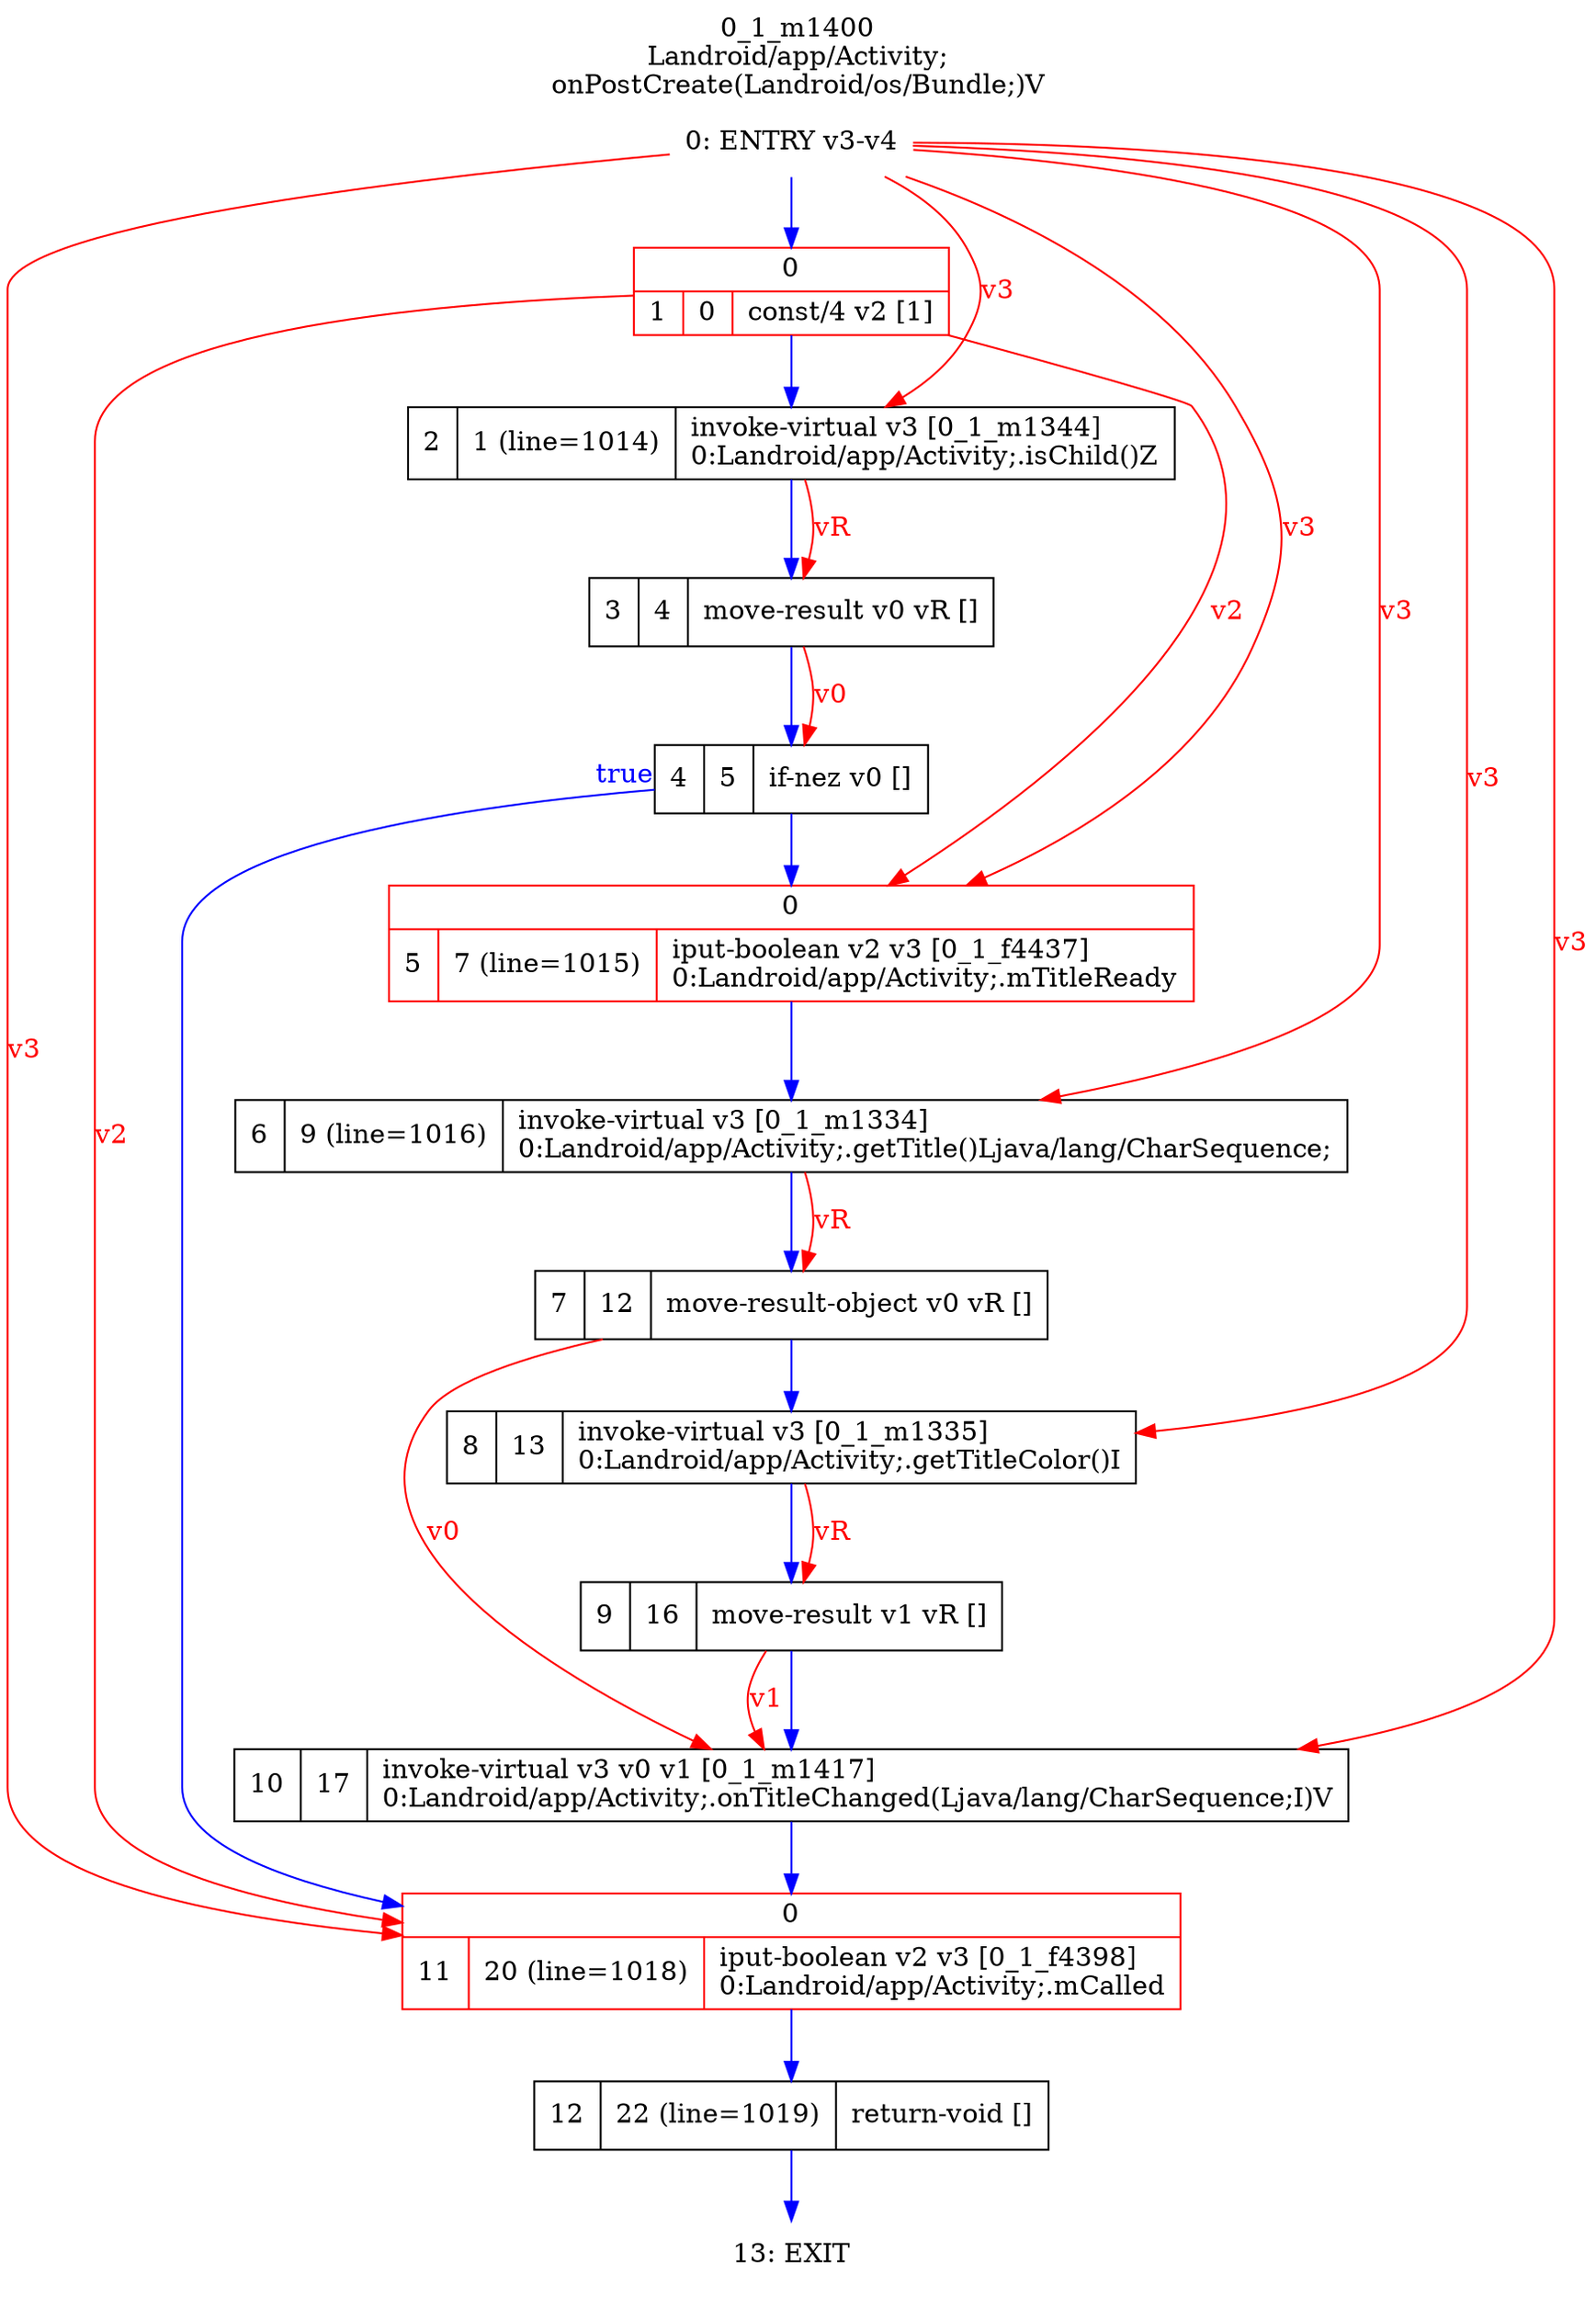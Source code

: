 digraph G {
rankdir=UD;
labelloc=t;
label="0_1_m1400\nLandroid/app/Activity;
onPostCreate(Landroid/os/Bundle;)V";
0[label="0: ENTRY v3-v4",shape=plaintext];
1[label="{0|{1|0|const/4 v2 [1]\l}}",shape=record, color=red];
2[label="2|1 (line=1014)|invoke-virtual v3 [0_1_m1344]\l0:Landroid/app/Activity;.isChild()Z\l",shape=record,URL="0_1_m1344.dot"];
3[label="3|4|move-result v0 vR []\l",shape=record];
4[label="4|5|if-nez v0 []\l",shape=record];
5[label="{0|{5|7 (line=1015)|iput-boolean v2 v3 [0_1_f4437]\l0:Landroid/app/Activity;.mTitleReady\l}}",shape=record, color=red];
6[label="6|9 (line=1016)|invoke-virtual v3 [0_1_m1334]\l0:Landroid/app/Activity;.getTitle()Ljava/lang/CharSequence;\l",shape=record,URL="0_1_m1334.dot"];
7[label="7|12|move-result-object v0 vR []\l",shape=record];
8[label="8|13|invoke-virtual v3 [0_1_m1335]\l0:Landroid/app/Activity;.getTitleColor()I\l",shape=record,URL="0_1_m1335.dot"];
9[label="9|16|move-result v1 vR []\l",shape=record];
10[label="10|17|invoke-virtual v3 v0 v1 [0_1_m1417]\l0:Landroid/app/Activity;.onTitleChanged(Ljava/lang/CharSequence;I)V\l",shape=record,URL="0_1_m1417.dot"];
11[label="{0|{11|20 (line=1018)|iput-boolean v2 v3 [0_1_f4398]\l0:Landroid/app/Activity;.mCalled\l}}",shape=record, color=red];
12[label="12|22 (line=1019)|return-void []\l",shape=record];
13[label="13: EXIT",shape=plaintext];
0->1 [color=blue, fontcolor=blue,weight=100, taillabel=""];
1->2 [color=blue, fontcolor=blue,weight=100, taillabel=""];
2->3 [color=blue, fontcolor=blue,weight=100, taillabel=""];
3->4 [color=blue, fontcolor=blue,weight=100, taillabel=""];
4->11 [color=blue, fontcolor=blue,weight=10, taillabel="true"];
4->5 [color=blue, fontcolor=blue,weight=100, taillabel=""];
5->6 [color=blue, fontcolor=blue,weight=100, taillabel=""];
6->7 [color=blue, fontcolor=blue,weight=100, taillabel=""];
7->8 [color=blue, fontcolor=blue,weight=100, taillabel=""];
8->9 [color=blue, fontcolor=blue,weight=100, taillabel=""];
9->10 [color=blue, fontcolor=blue,weight=100, taillabel=""];
10->11 [color=blue, fontcolor=blue,weight=100, taillabel=""];
11->12 [color=blue, fontcolor=blue,weight=100, taillabel=""];
12->13 [color=blue, fontcolor=blue,weight=100, taillabel=""];
0->2 [color=red, fontcolor=red, label="v3"];
2->3 [color=red, fontcolor=red, label="vR"];
3->4 [color=red, fontcolor=red, label="v0"];
0->5 [color=red, fontcolor=red, label="v3"];
1->5 [color=red, fontcolor=red, label="v2"];
0->6 [color=red, fontcolor=red, label="v3"];
6->7 [color=red, fontcolor=red, label="vR"];
0->8 [color=red, fontcolor=red, label="v3"];
8->9 [color=red, fontcolor=red, label="vR"];
0->10 [color=red, fontcolor=red, label="v3"];
7->10 [color=red, fontcolor=red, label="v0"];
9->10 [color=red, fontcolor=red, label="v1"];
0->11 [color=red, fontcolor=red, label="v3"];
1->11 [color=red, fontcolor=red, label="v2"];
}
